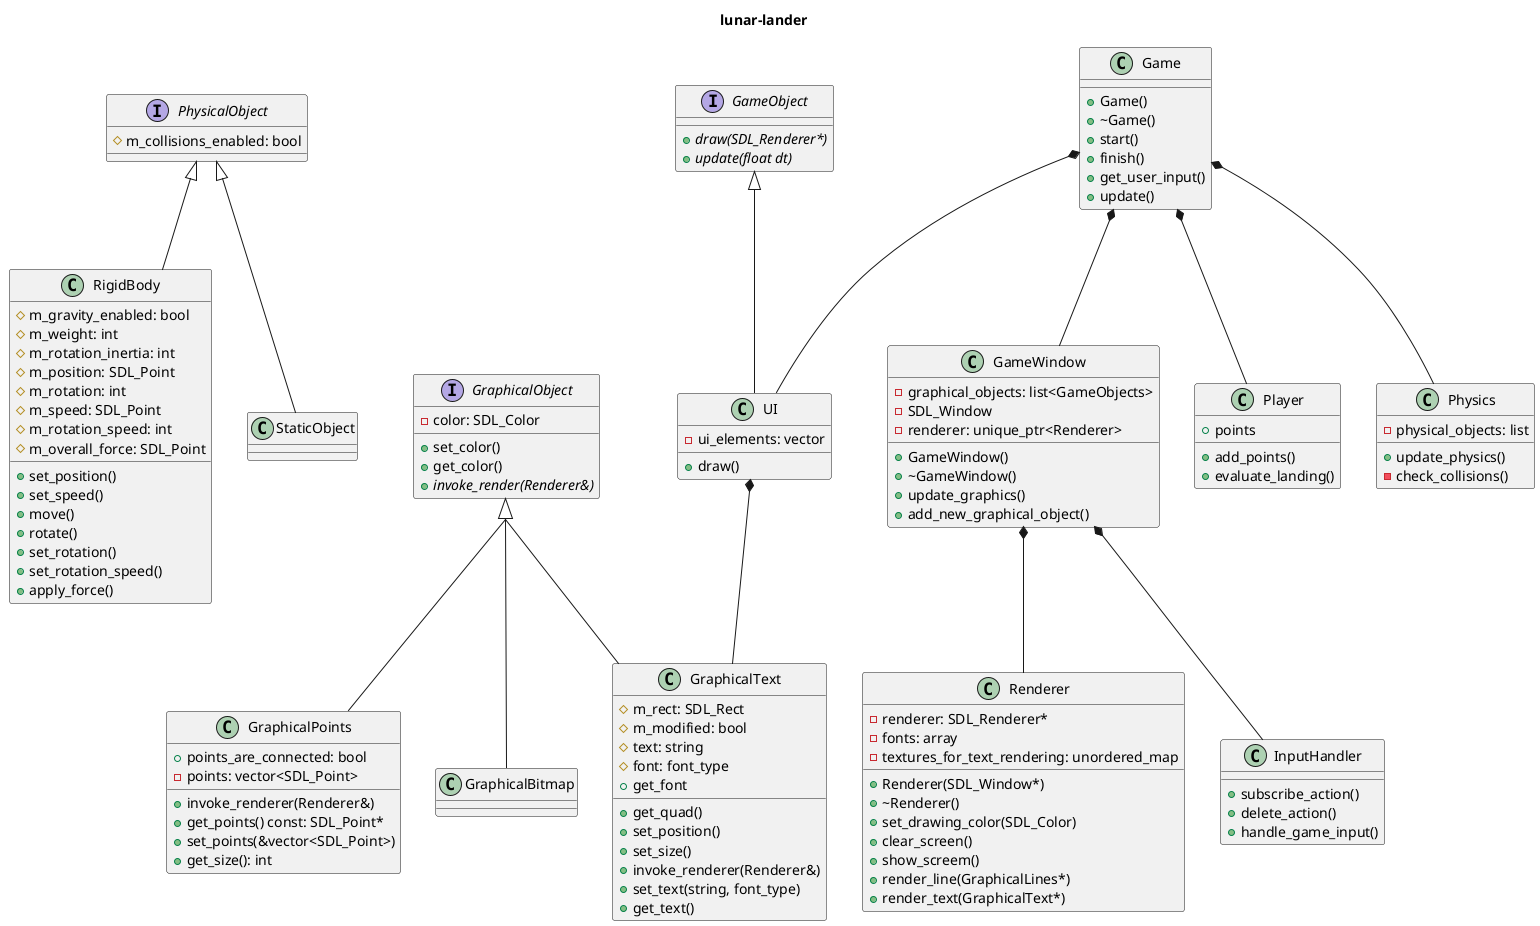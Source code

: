 @startuml lunar-lander
skinparam groupInheritance 3
title lunar-lander

Interface PhysicalObject{
    #m_collisions_enabled: bool
}

class RigidBody{
    #m_gravity_enabled: bool
    #m_weight: int
    #m_rotation_inertia: int
    #m_position: SDL_Point
    #m_rotation: int
    #m_speed: SDL_Point
    #m_rotation_speed: int
    #m_overall_force: SDL_Point
    +set_position()
    +set_speed()
    +move()
    +rotate()
    +set_rotation()
    +set_rotation_speed()
    +apply_force()
}

class StaticObject{

}

interface GraphicalObject{
    -color: SDL_Color
    +set_color()
    +get_color()
    +{abstract} invoke_render(Renderer&)
}

class GraphicalPoints{
    +points_are_connected: bool
    +invoke_renderer(Renderer&)
    +get_points() const: SDL_Point*
    +set_points(&vector<SDL_Point>)
    +get_size(): int
    -points: vector<SDL_Point>

}

class GraphicalText{
    #m_rect: SDL_Rect
    #m_modified: bool
    #text: string
    #font: font_type
    +get_quad()
    +set_position()
    +set_size()
    +invoke_renderer(Renderer&)
    +set_text(string, font_type)
    +get_text()
    +get_font
}

class GraphicalBitmap{

}

interface GameObject{
    +{abstract}draw(SDL_Renderer*)
    +{abstract}update(float dt)
}

class Game{
    +Game()
    +~Game()
    +start()
    +finish()
    +get_user_input()
    +update()
}

class GameWindow{
    +GameWindow()
    +~GameWindow()
    -graphical_objects: list<GameObjects>
    -SDL_Window
    -renderer: unique_ptr<Renderer>
    +update_graphics()
    +add_new_graphical_object()
    
}

class Renderer{
    +Renderer(SDL_Window*)
    +~Renderer()
    +set_drawing_color(SDL_Color)
    +clear_screen()
    +show_screem()
    +render_line(GraphicalLines*)
    +render_text(GraphicalText*)
    -renderer: SDL_Renderer*
    -fonts: array
    -textures_for_text_rendering: unordered_map
}

class InputHandler{
    +subscribe_action()
    +delete_action()
    +handle_game_input()
}

class Player{
    +points
    +add_points()
    +evaluate_landing()
}

class Physics{
    -physical_objects: list
    +update_physics()
    -check_collisions()
}

class UI{
    +draw()
    -ui_elements: vector
}

Game *-- Physics
Game *-- Player
Game *-- GameWindow
Game *-- UI
GameWindow *-down- Renderer
GameWindow *-- InputHandler

PhysicalObject <|-- RigidBody
PhysicalObject <|-- StaticObject

GraphicalObject <|.. GraphicalPoints
GraphicalObject <|.. GraphicalText
GraphicalObject <|.. GraphicalBitmap

GameObject <|-- UI
UI *-- GraphicalText
